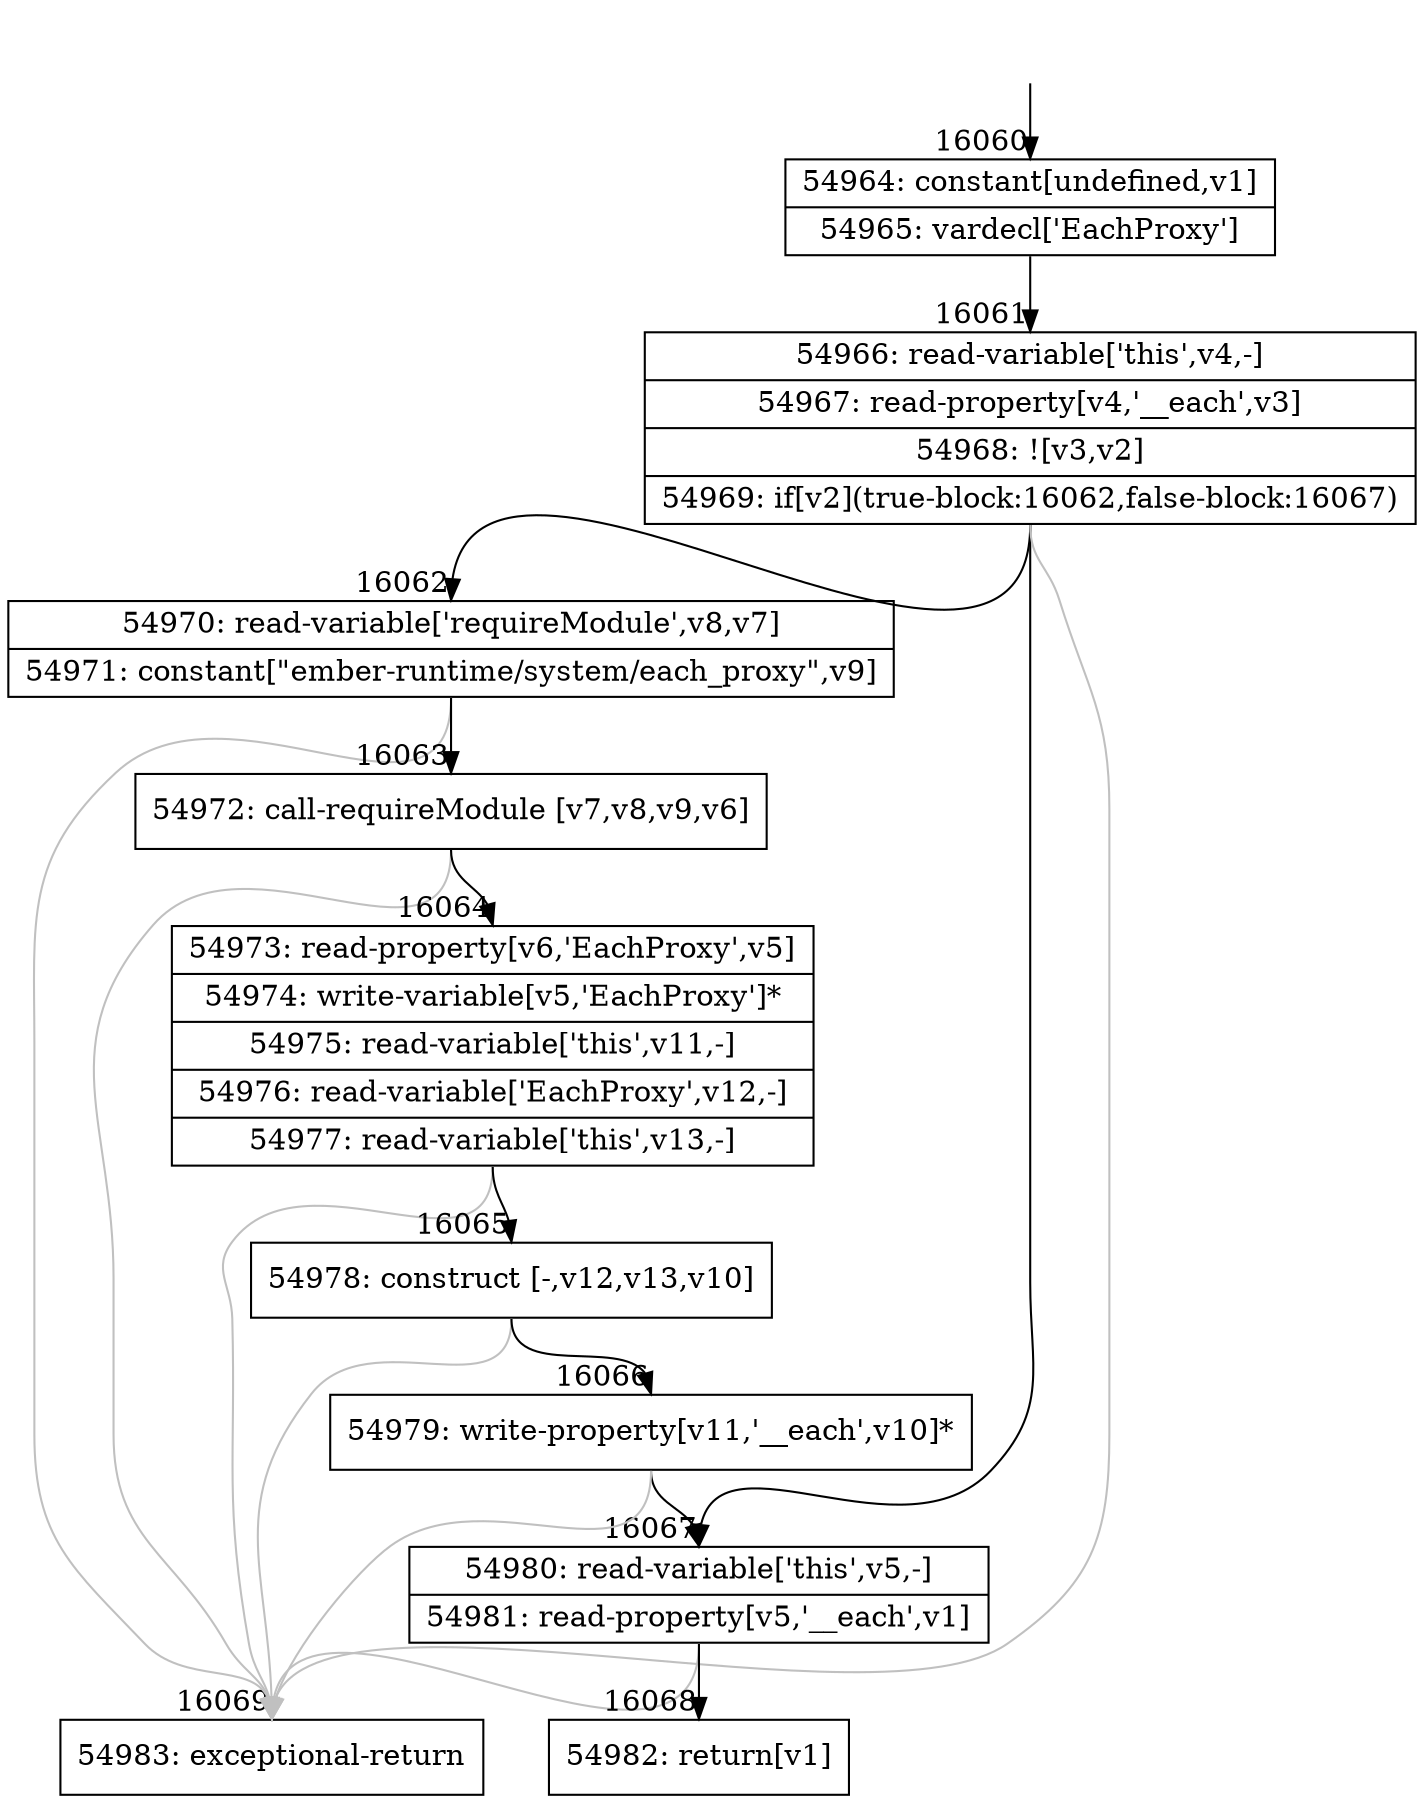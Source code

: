 digraph {
rankdir="TD"
BB_entry1362[shape=none,label=""];
BB_entry1362 -> BB16060 [tailport=s, headport=n, headlabel="    16060"]
BB16060 [shape=record label="{54964: constant[undefined,v1]|54965: vardecl['EachProxy']}" ] 
BB16060 -> BB16061 [tailport=s, headport=n, headlabel="      16061"]
BB16061 [shape=record label="{54966: read-variable['this',v4,-]|54967: read-property[v4,'__each',v3]|54968: ![v3,v2]|54969: if[v2](true-block:16062,false-block:16067)}" ] 
BB16061 -> BB16062 [tailport=s, headport=n, headlabel="      16062"]
BB16061 -> BB16067 [tailport=s, headport=n, headlabel="      16067"]
BB16061 -> BB16069 [tailport=s, headport=n, color=gray, headlabel="      16069"]
BB16062 [shape=record label="{54970: read-variable['requireModule',v8,v7]|54971: constant[\"ember-runtime/system/each_proxy\",v9]}" ] 
BB16062 -> BB16063 [tailport=s, headport=n, headlabel="      16063"]
BB16062 -> BB16069 [tailport=s, headport=n, color=gray]
BB16063 [shape=record label="{54972: call-requireModule [v7,v8,v9,v6]}" ] 
BB16063 -> BB16064 [tailport=s, headport=n, headlabel="      16064"]
BB16063 -> BB16069 [tailport=s, headport=n, color=gray]
BB16064 [shape=record label="{54973: read-property[v6,'EachProxy',v5]|54974: write-variable[v5,'EachProxy']*|54975: read-variable['this',v11,-]|54976: read-variable['EachProxy',v12,-]|54977: read-variable['this',v13,-]}" ] 
BB16064 -> BB16065 [tailport=s, headport=n, headlabel="      16065"]
BB16064 -> BB16069 [tailport=s, headport=n, color=gray]
BB16065 [shape=record label="{54978: construct [-,v12,v13,v10]}" ] 
BB16065 -> BB16066 [tailport=s, headport=n, headlabel="      16066"]
BB16065 -> BB16069 [tailport=s, headport=n, color=gray]
BB16066 [shape=record label="{54979: write-property[v11,'__each',v10]*}" ] 
BB16066 -> BB16067 [tailport=s, headport=n]
BB16066 -> BB16069 [tailport=s, headport=n, color=gray]
BB16067 [shape=record label="{54980: read-variable['this',v5,-]|54981: read-property[v5,'__each',v1]}" ] 
BB16067 -> BB16068 [tailport=s, headport=n, headlabel="      16068"]
BB16067 -> BB16069 [tailport=s, headport=n, color=gray]
BB16068 [shape=record label="{54982: return[v1]}" ] 
BB16069 [shape=record label="{54983: exceptional-return}" ] 
//#$~ 29739
}
